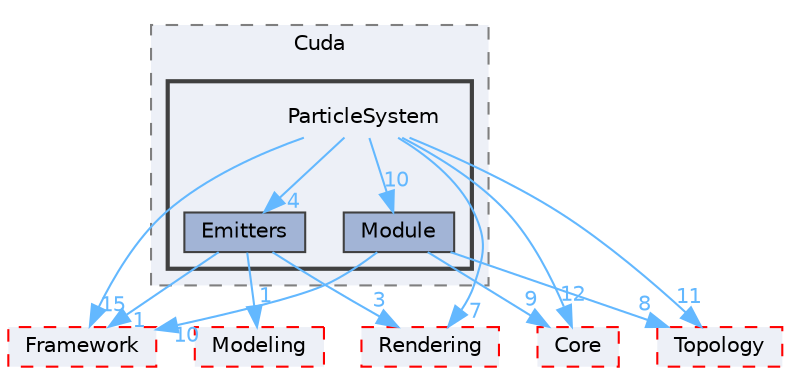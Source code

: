 digraph "D:/Peridyno/peridyno/src/Dynamics/Cuda/ParticleSystem"
{
 // LATEX_PDF_SIZE
  bgcolor="transparent";
  edge [fontname=Helvetica,fontsize=10,labelfontname=Helvetica,labelfontsize=10];
  node [fontname=Helvetica,fontsize=10,shape=box,height=0.2,width=0.4];
  compound=true
  subgraph clusterdir_5b6078a30aa2f816f8ccd07bd3a8bd2d {
    graph [ bgcolor="#edf0f7", pencolor="grey50", label="Cuda", fontname=Helvetica,fontsize=10 style="filled,dashed", URL="dir_5b6078a30aa2f816f8ccd07bd3a8bd2d.html",tooltip=""]
  subgraph clusterdir_5112e9c65d410148830e991585b68117 {
    graph [ bgcolor="#edf0f7", pencolor="grey25", label="", fontname=Helvetica,fontsize=10 style="filled,bold", URL="dir_5112e9c65d410148830e991585b68117.html",tooltip=""]
    dir_5112e9c65d410148830e991585b68117 [shape=plaintext, label="ParticleSystem"];
  dir_88646bf7d2aec61ccfa97653716aeddf [label="Emitters", fillcolor="#a2b4d6", color="grey25", style="filled", URL="dir_88646bf7d2aec61ccfa97653716aeddf.html",tooltip=""];
  dir_0f3411ecb54dcde67bc60f107fb66264 [label="Module", fillcolor="#a2b4d6", color="grey25", style="filled", URL="dir_0f3411ecb54dcde67bc60f107fb66264.html",tooltip=""];
  }
  }
  dir_18ab09de471ddf4a6c726bf6f36eb1c9 [label="Core", fillcolor="#edf0f7", color="red", style="filled,dashed", URL="dir_18ab09de471ddf4a6c726bf6f36eb1c9.html",tooltip=""];
  dir_7098558150fb41b4059e7cec4fdfe2bf [label="Modeling", fillcolor="#edf0f7", color="red", style="filled,dashed", URL="dir_7098558150fb41b4059e7cec4fdfe2bf.html",tooltip=""];
  dir_72c161997c5186b0a4bbf39a44809cf4 [label="Framework", fillcolor="#edf0f7", color="red", style="filled,dashed", URL="dir_72c161997c5186b0a4bbf39a44809cf4.html",tooltip=""];
  dir_764a12c72bc3d9052d5e3ebe390f3c27 [label="Rendering", fillcolor="#edf0f7", color="red", style="filled,dashed", URL="dir_764a12c72bc3d9052d5e3ebe390f3c27.html",tooltip=""];
  dir_7ded34adb3e08c5a039f89f629ad7b33 [label="Topology", fillcolor="#edf0f7", color="red", style="filled,dashed", URL="dir_7ded34adb3e08c5a039f89f629ad7b33.html",tooltip=""];
  dir_5112e9c65d410148830e991585b68117->dir_0f3411ecb54dcde67bc60f107fb66264 [headlabel="10", labeldistance=1.5 headhref="dir_000062_000045.html" href="dir_000062_000045.html" color="steelblue1" fontcolor="steelblue1"];
  dir_5112e9c65d410148830e991585b68117->dir_18ab09de471ddf4a6c726bf6f36eb1c9 [headlabel="12", labeldistance=1.5 headhref="dir_000062_000014.html" href="dir_000062_000014.html" color="steelblue1" fontcolor="steelblue1"];
  dir_5112e9c65d410148830e991585b68117->dir_72c161997c5186b0a4bbf39a44809cf4 [headlabel="15", labeldistance=1.5 headhref="dir_000062_000027.html" href="dir_000062_000027.html" color="steelblue1" fontcolor="steelblue1"];
  dir_5112e9c65d410148830e991585b68117->dir_764a12c72bc3d9052d5e3ebe390f3c27 [headlabel="7", labeldistance=1.5 headhref="dir_000062_000072.html" href="dir_000062_000072.html" color="steelblue1" fontcolor="steelblue1"];
  dir_5112e9c65d410148830e991585b68117->dir_7ded34adb3e08c5a039f89f629ad7b33 [headlabel="11", labeldistance=1.5 headhref="dir_000062_000081.html" href="dir_000062_000081.html" color="steelblue1" fontcolor="steelblue1"];
  dir_5112e9c65d410148830e991585b68117->dir_88646bf7d2aec61ccfa97653716aeddf [headlabel="4", labeldistance=1.5 headhref="dir_000062_000024.html" href="dir_000062_000024.html" color="steelblue1" fontcolor="steelblue1"];
  dir_88646bf7d2aec61ccfa97653716aeddf->dir_7098558150fb41b4059e7cec4fdfe2bf [headlabel="1", labeldistance=1.5 headhref="dir_000024_000042.html" href="dir_000024_000042.html" color="steelblue1" fontcolor="steelblue1"];
  dir_88646bf7d2aec61ccfa97653716aeddf->dir_72c161997c5186b0a4bbf39a44809cf4 [headlabel="1", labeldistance=1.5 headhref="dir_000024_000027.html" href="dir_000024_000027.html" color="steelblue1" fontcolor="steelblue1"];
  dir_88646bf7d2aec61ccfa97653716aeddf->dir_764a12c72bc3d9052d5e3ebe390f3c27 [headlabel="3", labeldistance=1.5 headhref="dir_000024_000072.html" href="dir_000024_000072.html" color="steelblue1" fontcolor="steelblue1"];
  dir_0f3411ecb54dcde67bc60f107fb66264->dir_18ab09de471ddf4a6c726bf6f36eb1c9 [headlabel="9", labeldistance=1.5 headhref="dir_000045_000014.html" href="dir_000045_000014.html" color="steelblue1" fontcolor="steelblue1"];
  dir_0f3411ecb54dcde67bc60f107fb66264->dir_72c161997c5186b0a4bbf39a44809cf4 [headlabel="10", labeldistance=1.5 headhref="dir_000045_000027.html" href="dir_000045_000027.html" color="steelblue1" fontcolor="steelblue1"];
  dir_0f3411ecb54dcde67bc60f107fb66264->dir_7ded34adb3e08c5a039f89f629ad7b33 [headlabel="8", labeldistance=1.5 headhref="dir_000045_000081.html" href="dir_000045_000081.html" color="steelblue1" fontcolor="steelblue1"];
}
